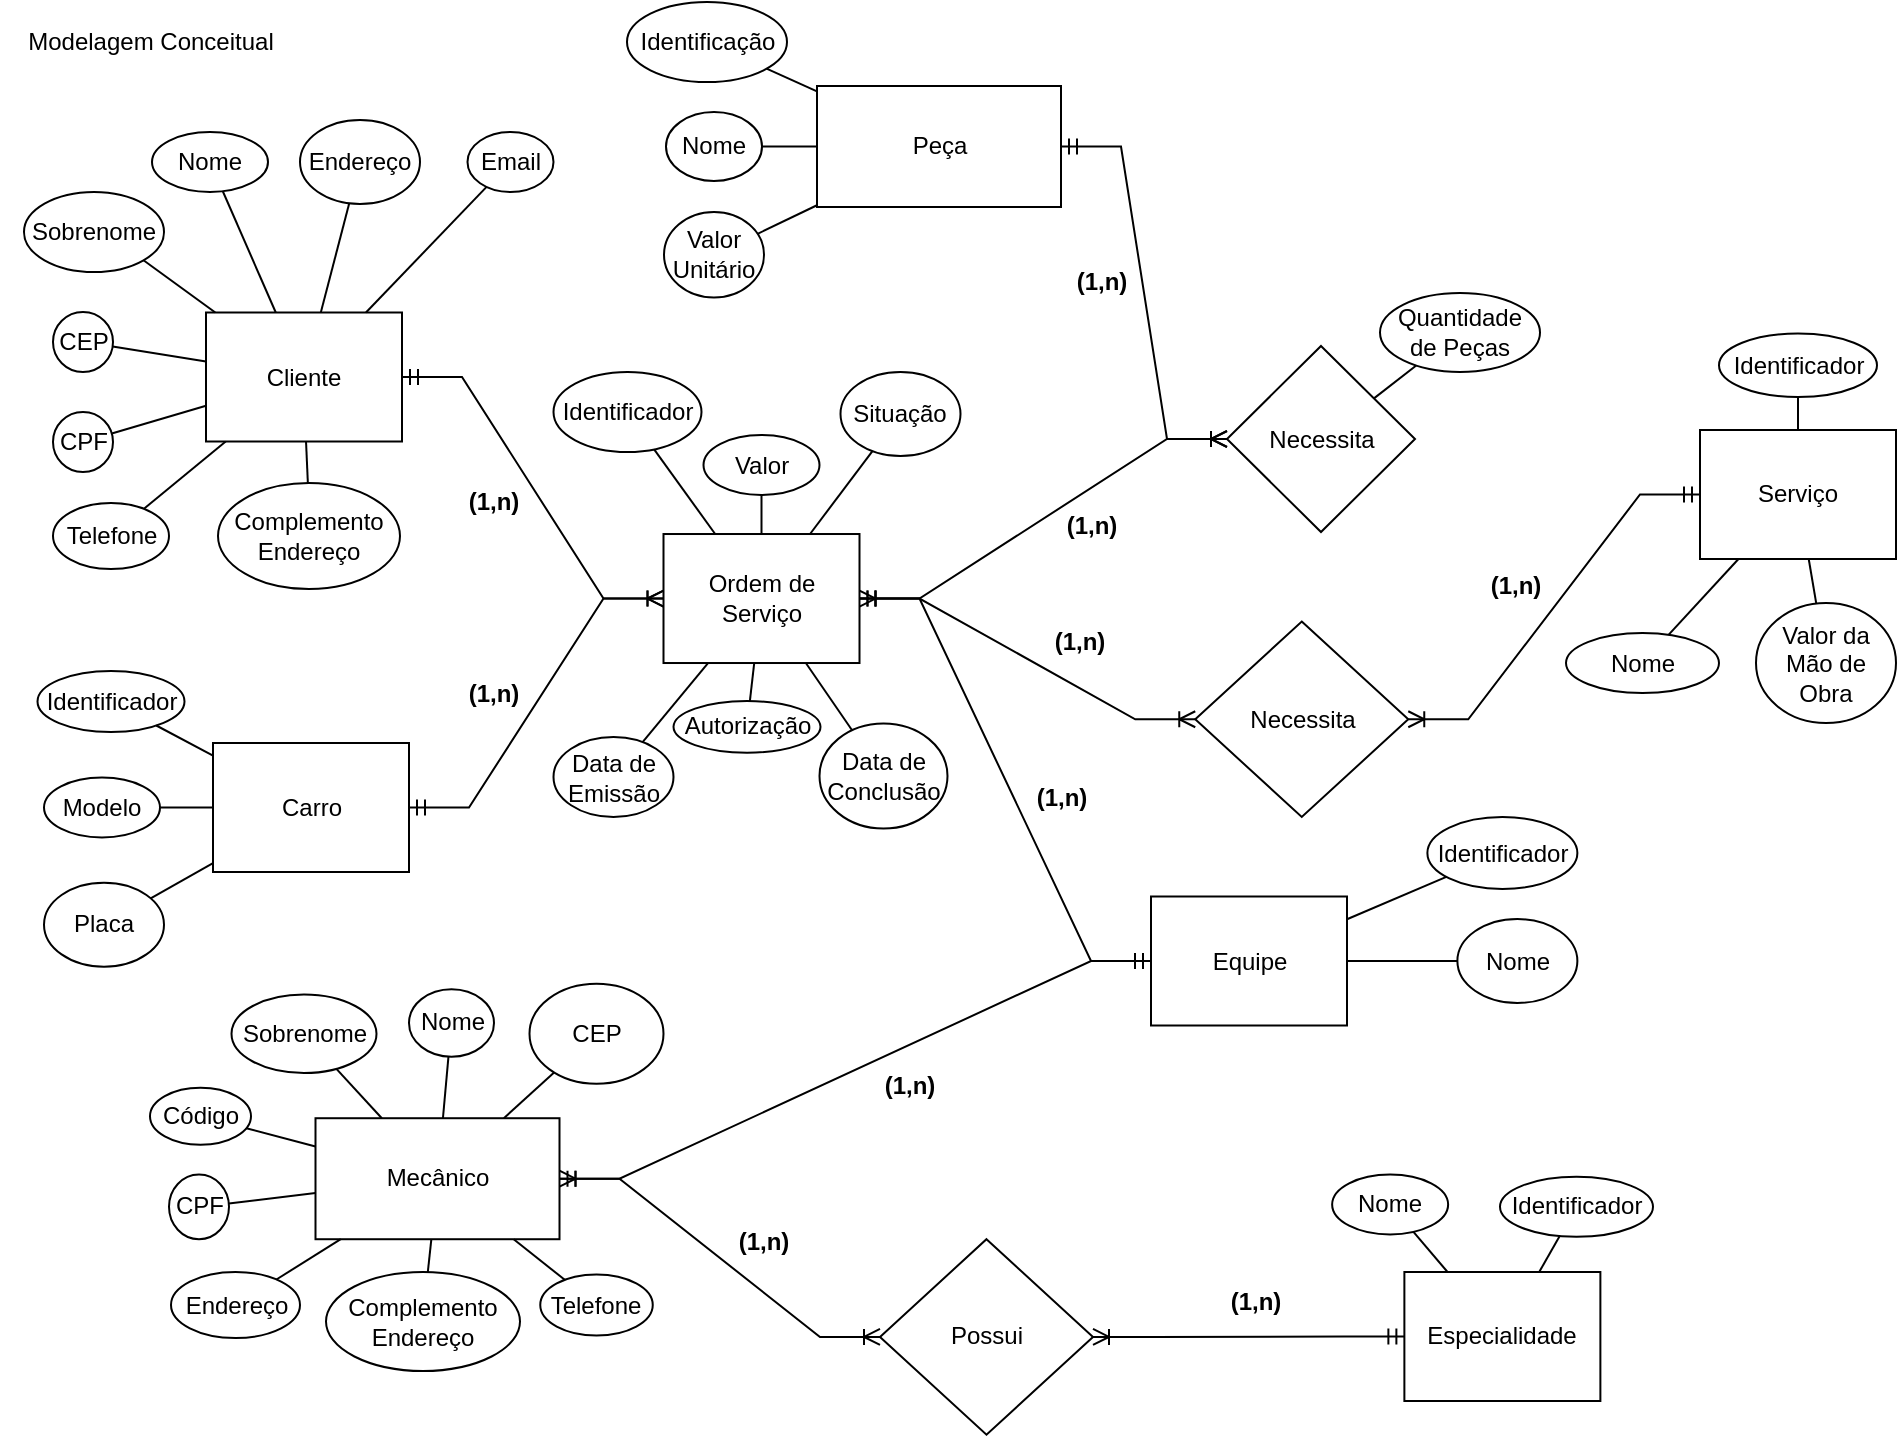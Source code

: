<mxfile version="20.8.21" type="device"><diagram id="R2lEEEUBdFMjLlhIrx00" name="Page-1"><mxGraphModel dx="1120" dy="484" grid="1" gridSize="10" guides="1" tooltips="1" connect="1" arrows="1" fold="1" page="1" pageScale="1" pageWidth="850" pageHeight="1100" math="0" shadow="0" extFonts="Permanent Marker^https://fonts.googleapis.com/css?family=Permanent+Marker"><root><mxCell id="0"/><mxCell id="1" parent="0"/><mxCell id="kR7XuDyARgtKQcnC4l5c-47" value="Modelagem Conceitual" style="text;html=1;align=center;verticalAlign=middle;resizable=0;points=[];autosize=1;strokeColor=none;fillColor=none;" parent="1" vertex="1"><mxGeometry y="20" width="150" height="30" as="geometry"/></mxCell><mxCell id="8lU5Gevcw-4BUhV6_usn-1" value="Cliente" style="rounded=0;whiteSpace=wrap;html=1;" parent="1" vertex="1"><mxGeometry x="103" y="170.25" width="98" height="64.5" as="geometry"/></mxCell><mxCell id="8lU5Gevcw-4BUhV6_usn-2" value="Necessita" style="rhombus;whiteSpace=wrap;html=1;" parent="1" vertex="1"><mxGeometry x="613.5" y="187" width="94" height="93" as="geometry"/></mxCell><mxCell id="8lU5Gevcw-4BUhV6_usn-3" value="Peça" style="rounded=0;whiteSpace=wrap;html=1;" parent="1" vertex="1"><mxGeometry x="408.5" y="57" width="122" height="60.5" as="geometry"/></mxCell><mxCell id="8lU5Gevcw-4BUhV6_usn-4" value="Nome" style="ellipse;whiteSpace=wrap;html=1;" parent="1" vertex="1"><mxGeometry x="76" y="80" width="58" height="30" as="geometry"/></mxCell><mxCell id="8lU5Gevcw-4BUhV6_usn-5" value="Sobrenome" style="ellipse;whiteSpace=wrap;html=1;" parent="1" vertex="1"><mxGeometry x="12" y="110" width="70" height="40" as="geometry"/></mxCell><mxCell id="8lU5Gevcw-4BUhV6_usn-7" value="Endereço" style="ellipse;whiteSpace=wrap;html=1;" parent="1" vertex="1"><mxGeometry x="150" y="74" width="60" height="42" as="geometry"/></mxCell><mxCell id="8lU5Gevcw-4BUhV6_usn-8" value="Complemento Endereço" style="ellipse;whiteSpace=wrap;html=1;" parent="1" vertex="1"><mxGeometry x="109" y="255.5" width="91" height="53" as="geometry"/></mxCell><mxCell id="8lU5Gevcw-4BUhV6_usn-9" value="Telefone" style="ellipse;whiteSpace=wrap;html=1;" parent="1" vertex="1"><mxGeometry x="26.5" y="265.5" width="58" height="33" as="geometry"/></mxCell><mxCell id="8lU5Gevcw-4BUhV6_usn-10" value="Email" style="ellipse;whiteSpace=wrap;html=1;" parent="1" vertex="1"><mxGeometry x="233.75" y="80" width="43" height="30" as="geometry"/></mxCell><mxCell id="8lU5Gevcw-4BUhV6_usn-17" value="Quantidade de Peças" style="ellipse;whiteSpace=wrap;html=1;" parent="1" vertex="1"><mxGeometry x="690" y="160.5" width="80" height="39.5" as="geometry"/></mxCell><mxCell id="8lU5Gevcw-4BUhV6_usn-18" value="Identificação" style="ellipse;whiteSpace=wrap;html=1;" parent="1" vertex="1"><mxGeometry x="313.5" y="15" width="80" height="40" as="geometry"/></mxCell><mxCell id="8lU5Gevcw-4BUhV6_usn-19" value="Nome" style="ellipse;whiteSpace=wrap;html=1;" parent="1" vertex="1"><mxGeometry x="333" y="70" width="48" height="34.5" as="geometry"/></mxCell><mxCell id="8lU5Gevcw-4BUhV6_usn-20" value="Valor Unitário" style="ellipse;whiteSpace=wrap;html=1;" parent="1" vertex="1"><mxGeometry x="332" y="120" width="50" height="42.75" as="geometry"/></mxCell><mxCell id="8lU5Gevcw-4BUhV6_usn-25" value="" style="endArrow=none;html=1;rounded=0;entryX=1;entryY=1;entryDx=0;entryDy=0;" parent="1" source="8lU5Gevcw-4BUhV6_usn-1" target="8lU5Gevcw-4BUhV6_usn-5" edge="1"><mxGeometry width="50" height="50" relative="1" as="geometry"><mxPoint x="260" y="250" as="sourcePoint"/><mxPoint x="310" y="200" as="targetPoint"/></mxGeometry></mxCell><mxCell id="8lU5Gevcw-4BUhV6_usn-26" value="" style="endArrow=none;html=1;rounded=0;" parent="1" source="8lU5Gevcw-4BUhV6_usn-1" target="8lU5Gevcw-4BUhV6_usn-4" edge="1"><mxGeometry width="50" height="50" relative="1" as="geometry"><mxPoint x="260" y="250" as="sourcePoint"/><mxPoint x="310" y="200" as="targetPoint"/></mxGeometry></mxCell><mxCell id="8lU5Gevcw-4BUhV6_usn-27" value="" style="endArrow=none;html=1;rounded=0;" parent="1" source="8lU5Gevcw-4BUhV6_usn-1" target="8lU5Gevcw-4BUhV6_usn-7" edge="1"><mxGeometry width="50" height="50" relative="1" as="geometry"><mxPoint x="260" y="250" as="sourcePoint"/><mxPoint x="310" y="200" as="targetPoint"/></mxGeometry></mxCell><mxCell id="8lU5Gevcw-4BUhV6_usn-28" value="" style="endArrow=none;html=1;rounded=0;" parent="1" source="8lU5Gevcw-4BUhV6_usn-8" target="8lU5Gevcw-4BUhV6_usn-1" edge="1"><mxGeometry width="50" height="50" relative="1" as="geometry"><mxPoint x="260" y="250" as="sourcePoint"/><mxPoint x="310" y="200" as="targetPoint"/></mxGeometry></mxCell><mxCell id="8lU5Gevcw-4BUhV6_usn-29" value="" style="endArrow=none;html=1;rounded=0;" parent="1" source="8lU5Gevcw-4BUhV6_usn-10" target="8lU5Gevcw-4BUhV6_usn-1" edge="1"><mxGeometry width="50" height="50" relative="1" as="geometry"><mxPoint x="260" y="250" as="sourcePoint"/><mxPoint x="310" y="200" as="targetPoint"/></mxGeometry></mxCell><mxCell id="8lU5Gevcw-4BUhV6_usn-30" value="" style="endArrow=none;html=1;rounded=0;" parent="1" source="8lU5Gevcw-4BUhV6_usn-1" target="8lU5Gevcw-4BUhV6_usn-9" edge="1"><mxGeometry width="50" height="50" relative="1" as="geometry"><mxPoint x="260" y="250" as="sourcePoint"/><mxPoint x="310" y="200" as="targetPoint"/></mxGeometry></mxCell><mxCell id="8lU5Gevcw-4BUhV6_usn-31" value="" style="endArrow=none;html=1;rounded=0;" parent="1" source="8lU5Gevcw-4BUhV6_usn-17" target="8lU5Gevcw-4BUhV6_usn-2" edge="1"><mxGeometry width="50" height="50" relative="1" as="geometry"><mxPoint x="570" y="159.25" as="sourcePoint"/><mxPoint x="620" y="109.25" as="targetPoint"/></mxGeometry></mxCell><mxCell id="8lU5Gevcw-4BUhV6_usn-39" value="" style="endArrow=none;html=1;rounded=0;" parent="1" source="8lU5Gevcw-4BUhV6_usn-3" target="8lU5Gevcw-4BUhV6_usn-18" edge="1"><mxGeometry width="50" height="50" relative="1" as="geometry"><mxPoint x="243.5" y="250" as="sourcePoint"/><mxPoint x="293.5" y="200" as="targetPoint"/></mxGeometry></mxCell><mxCell id="8lU5Gevcw-4BUhV6_usn-40" value="" style="endArrow=none;html=1;rounded=0;" parent="1" source="8lU5Gevcw-4BUhV6_usn-3" target="8lU5Gevcw-4BUhV6_usn-19" edge="1"><mxGeometry width="50" height="50" relative="1" as="geometry"><mxPoint x="243.5" y="250" as="sourcePoint"/><mxPoint x="293.5" y="200" as="targetPoint"/></mxGeometry></mxCell><mxCell id="8lU5Gevcw-4BUhV6_usn-41" value="" style="endArrow=none;html=1;rounded=0;" parent="1" source="8lU5Gevcw-4BUhV6_usn-3" target="8lU5Gevcw-4BUhV6_usn-20" edge="1"><mxGeometry width="50" height="50" relative="1" as="geometry"><mxPoint x="243.5" y="250" as="sourcePoint"/><mxPoint x="293.5" y="200" as="targetPoint"/></mxGeometry></mxCell><mxCell id="8lU5Gevcw-4BUhV6_usn-48" value="&lt;b&gt;(1,n)&lt;/b&gt;" style="text;strokeColor=none;align=center;fillColor=none;html=1;verticalAlign=middle;whiteSpace=wrap;rounded=0;" parent="1" vertex="1"><mxGeometry x="597.63" y="650" width="60" height="30" as="geometry"/></mxCell><mxCell id="8lU5Gevcw-4BUhV6_usn-49" value="&lt;b&gt;(1,n)&lt;/b&gt;" style="text;strokeColor=none;align=center;fillColor=none;html=1;verticalAlign=middle;whiteSpace=wrap;rounded=0;" parent="1" vertex="1"><mxGeometry x="216.75" y="250" width="60" height="30" as="geometry"/></mxCell><mxCell id="SJgga751yRJd7VcQISS5-1" value="CEP" style="ellipse;whiteSpace=wrap;html=1;" parent="1" vertex="1"><mxGeometry x="26.5" y="170" width="30" height="30" as="geometry"/></mxCell><mxCell id="SJgga751yRJd7VcQISS5-2" value="" style="endArrow=none;html=1;rounded=0;" parent="1" source="SJgga751yRJd7VcQISS5-1" target="8lU5Gevcw-4BUhV6_usn-1" edge="1"><mxGeometry width="50" height="50" relative="1" as="geometry"><mxPoint x="400" y="280" as="sourcePoint"/><mxPoint x="450" y="230" as="targetPoint"/></mxGeometry></mxCell><mxCell id="SJgga751yRJd7VcQISS5-3" value="CPF" style="ellipse;whiteSpace=wrap;html=1;" parent="1" vertex="1"><mxGeometry x="26.5" y="220" width="30" height="30" as="geometry"/></mxCell><mxCell id="SJgga751yRJd7VcQISS5-4" value="" style="endArrow=none;html=1;rounded=0;" parent="1" source="SJgga751yRJd7VcQISS5-3" target="8lU5Gevcw-4BUhV6_usn-1" edge="1"><mxGeometry width="50" height="50" relative="1" as="geometry"><mxPoint x="400" y="280" as="sourcePoint"/><mxPoint x="450" y="230" as="targetPoint"/></mxGeometry></mxCell><mxCell id="SJgga751yRJd7VcQISS5-5" value="Carro" style="rounded=0;whiteSpace=wrap;html=1;" parent="1" vertex="1"><mxGeometry x="106.5" y="385.5" width="98" height="64.5" as="geometry"/></mxCell><mxCell id="SJgga751yRJd7VcQISS5-6" value="Modelo" style="ellipse;whiteSpace=wrap;html=1;" parent="1" vertex="1"><mxGeometry x="22" y="402.75" width="58" height="30" as="geometry"/></mxCell><mxCell id="SJgga751yRJd7VcQISS5-8" value="Placa" style="ellipse;whiteSpace=wrap;html=1;" parent="1" vertex="1"><mxGeometry x="22" y="455.37" width="60" height="42" as="geometry"/></mxCell><mxCell id="SJgga751yRJd7VcQISS5-13" value="" style="endArrow=none;html=1;rounded=0;" parent="1" source="SJgga751yRJd7VcQISS5-5" target="SJgga751yRJd7VcQISS5-6" edge="1"><mxGeometry width="50" height="50" relative="1" as="geometry"><mxPoint x="280" y="480" as="sourcePoint"/><mxPoint x="330" y="430" as="targetPoint"/></mxGeometry></mxCell><mxCell id="SJgga751yRJd7VcQISS5-14" value="" style="endArrow=none;html=1;rounded=0;" parent="1" source="SJgga751yRJd7VcQISS5-5" target="SJgga751yRJd7VcQISS5-8" edge="1"><mxGeometry width="50" height="50" relative="1" as="geometry"><mxPoint x="280" y="480" as="sourcePoint"/><mxPoint x="330" y="430" as="targetPoint"/></mxGeometry></mxCell><mxCell id="SJgga751yRJd7VcQISS5-22" value="Mecânico" style="rounded=0;whiteSpace=wrap;html=1;" parent="1" vertex="1"><mxGeometry x="157.75" y="573.11" width="122" height="60.5" as="geometry"/></mxCell><mxCell id="SJgga751yRJd7VcQISS5-23" value="Código" style="ellipse;whiteSpace=wrap;html=1;" parent="1" vertex="1"><mxGeometry x="75" y="557.87" width="50.5" height="28.5" as="geometry"/></mxCell><mxCell id="SJgga751yRJd7VcQISS5-24" value="Nome" style="ellipse;whiteSpace=wrap;html=1;" parent="1" vertex="1"><mxGeometry x="204.5" y="508.62" width="42.5" height="33.75" as="geometry"/></mxCell><mxCell id="SJgga751yRJd7VcQISS5-25" value="Sobrenome" style="ellipse;whiteSpace=wrap;html=1;" parent="1" vertex="1"><mxGeometry x="115.75" y="511.25" width="72.5" height="39.25" as="geometry"/></mxCell><mxCell id="SJgga751yRJd7VcQISS5-26" value="CEP" style="ellipse;whiteSpace=wrap;html=1;" parent="1" vertex="1"><mxGeometry x="264.75" y="505.88" width="67" height="50" as="geometry"/></mxCell><mxCell id="SJgga751yRJd7VcQISS5-27" value="Complemento Endereço" style="ellipse;whiteSpace=wrap;html=1;" parent="1" vertex="1"><mxGeometry x="163" y="650" width="97" height="49.5" as="geometry"/></mxCell><mxCell id="SJgga751yRJd7VcQISS5-28" value="" style="endArrow=none;html=1;rounded=0;" parent="1" source="SJgga751yRJd7VcQISS5-22" target="SJgga751yRJd7VcQISS5-23" edge="1"><mxGeometry width="50" height="50" relative="1" as="geometry"><mxPoint x="-422.75" y="656.61" as="sourcePoint"/><mxPoint x="91.723" y="599.404" as="targetPoint"/></mxGeometry></mxCell><mxCell id="SJgga751yRJd7VcQISS5-29" value="" style="endArrow=none;html=1;rounded=0;" parent="1" source="SJgga751yRJd7VcQISS5-22" target="SJgga751yRJd7VcQISS5-24" edge="1"><mxGeometry width="50" height="50" relative="1" as="geometry"><mxPoint x="-422.75" y="656.61" as="sourcePoint"/><mxPoint x="-372.75" y="606.61" as="targetPoint"/></mxGeometry></mxCell><mxCell id="SJgga751yRJd7VcQISS5-30" value="" style="endArrow=none;html=1;rounded=0;" parent="1" source="SJgga751yRJd7VcQISS5-22" target="SJgga751yRJd7VcQISS5-25" edge="1"><mxGeometry width="50" height="50" relative="1" as="geometry"><mxPoint x="-422.75" y="656.61" as="sourcePoint"/><mxPoint x="-372.75" y="606.61" as="targetPoint"/></mxGeometry></mxCell><mxCell id="SJgga751yRJd7VcQISS5-31" value="" style="endArrow=none;html=1;rounded=0;" parent="1" source="SJgga751yRJd7VcQISS5-27" target="SJgga751yRJd7VcQISS5-22" edge="1"><mxGeometry width="50" height="50" relative="1" as="geometry"><mxPoint x="-422.75" y="656.61" as="sourcePoint"/><mxPoint x="-372.75" y="606.61" as="targetPoint"/></mxGeometry></mxCell><mxCell id="SJgga751yRJd7VcQISS5-32" value="" style="endArrow=none;html=1;rounded=0;" parent="1" source="SJgga751yRJd7VcQISS5-26" target="SJgga751yRJd7VcQISS5-22" edge="1"><mxGeometry width="50" height="50" relative="1" as="geometry"><mxPoint x="-422.75" y="656.61" as="sourcePoint"/><mxPoint x="-372.75" y="606.61" as="targetPoint"/></mxGeometry></mxCell><mxCell id="SJgga751yRJd7VcQISS5-33" value="Endereço" style="ellipse;whiteSpace=wrap;html=1;" parent="1" vertex="1"><mxGeometry x="85.5" y="650" width="64.5" height="33" as="geometry"/></mxCell><mxCell id="SJgga751yRJd7VcQISS5-34" value="" style="endArrow=none;html=1;rounded=0;" parent="1" source="SJgga751yRJd7VcQISS5-22" target="SJgga751yRJd7VcQISS5-33" edge="1"><mxGeometry width="50" height="50" relative="1" as="geometry"><mxPoint x="-322.75" y="706.61" as="sourcePoint"/><mxPoint x="-272.75" y="656.61" as="targetPoint"/></mxGeometry></mxCell><mxCell id="SJgga751yRJd7VcQISS5-35" value="CPF" style="ellipse;whiteSpace=wrap;html=1;" parent="1" vertex="1"><mxGeometry x="84.5" y="601.24" width="30" height="32.37" as="geometry"/></mxCell><mxCell id="SJgga751yRJd7VcQISS5-36" value="" style="endArrow=none;html=1;rounded=0;" parent="1" source="SJgga751yRJd7VcQISS5-35" target="SJgga751yRJd7VcQISS5-22" edge="1"><mxGeometry width="50" height="50" relative="1" as="geometry"><mxPoint x="-110.25" y="553.11" as="sourcePoint"/><mxPoint x="-60.25" y="503.11" as="targetPoint"/></mxGeometry></mxCell><mxCell id="SJgga751yRJd7VcQISS5-38" value="Especialidade" style="rounded=0;whiteSpace=wrap;html=1;" parent="1" vertex="1"><mxGeometry x="702.19" y="650" width="98" height="64.5" as="geometry"/></mxCell><mxCell id="SJgga751yRJd7VcQISS5-39" value="Nome" style="ellipse;whiteSpace=wrap;html=1;" parent="1" vertex="1"><mxGeometry x="666.07" y="601.24" width="58" height="30" as="geometry"/></mxCell><mxCell id="SJgga751yRJd7VcQISS5-40" value="Identificador" style="ellipse;whiteSpace=wrap;html=1;" parent="1" vertex="1"><mxGeometry x="750" y="602.42" width="76.5" height="30" as="geometry"/></mxCell><mxCell id="SJgga751yRJd7VcQISS5-41" value="" style="endArrow=none;html=1;rounded=0;" parent="1" source="SJgga751yRJd7VcQISS5-38" target="SJgga751yRJd7VcQISS5-39" edge="1"><mxGeometry width="50" height="50" relative="1" as="geometry"><mxPoint x="605.44" y="340" as="sourcePoint"/><mxPoint x="655.44" y="290" as="targetPoint"/></mxGeometry></mxCell><mxCell id="SJgga751yRJd7VcQISS5-42" value="" style="endArrow=none;html=1;rounded=0;" parent="1" source="SJgga751yRJd7VcQISS5-38" target="SJgga751yRJd7VcQISS5-40" edge="1"><mxGeometry width="50" height="50" relative="1" as="geometry"><mxPoint x="605.44" y="340" as="sourcePoint"/><mxPoint x="655.44" y="290" as="targetPoint"/></mxGeometry></mxCell><mxCell id="SJgga751yRJd7VcQISS5-43" value="Ordem de Serviço" style="rounded=0;whiteSpace=wrap;html=1;" parent="1" vertex="1"><mxGeometry x="331.75" y="281.01" width="98" height="64.5" as="geometry"/></mxCell><mxCell id="SJgga751yRJd7VcQISS5-44" value="Valor" style="ellipse;whiteSpace=wrap;html=1;" parent="1" vertex="1"><mxGeometry x="351.75" y="231.5" width="58" height="30" as="geometry"/></mxCell><mxCell id="SJgga751yRJd7VcQISS5-45" value="Situação" style="ellipse;whiteSpace=wrap;html=1;" parent="1" vertex="1"><mxGeometry x="420.25" y="200" width="60" height="42" as="geometry"/></mxCell><mxCell id="SJgga751yRJd7VcQISS5-46" value="Autorização" style="ellipse;whiteSpace=wrap;html=1;" parent="1" vertex="1"><mxGeometry x="336.75" y="364.5" width="73.5" height="25.87" as="geometry"/></mxCell><mxCell id="SJgga751yRJd7VcQISS5-47" value="Data de Conclusão" style="ellipse;whiteSpace=wrap;html=1;" parent="1" vertex="1"><mxGeometry x="409.75" y="375.75" width="64" height="52.5" as="geometry"/></mxCell><mxCell id="SJgga751yRJd7VcQISS5-49" value="" style="endArrow=none;html=1;rounded=0;" parent="1" source="SJgga751yRJd7VcQISS5-43" target="SJgga751yRJd7VcQISS5-44" edge="1"><mxGeometry width="50" height="50" relative="1" as="geometry"><mxPoint x="488.75" y="353.13" as="sourcePoint"/><mxPoint x="538.75" y="303.13" as="targetPoint"/></mxGeometry></mxCell><mxCell id="SJgga751yRJd7VcQISS5-50" value="" style="endArrow=none;html=1;rounded=0;" parent="1" source="SJgga751yRJd7VcQISS5-43" target="SJgga751yRJd7VcQISS5-45" edge="1"><mxGeometry width="50" height="50" relative="1" as="geometry"><mxPoint x="488.75" y="353.13" as="sourcePoint"/><mxPoint x="538.75" y="303.13" as="targetPoint"/></mxGeometry></mxCell><mxCell id="SJgga751yRJd7VcQISS5-51" value="" style="endArrow=none;html=1;rounded=0;" parent="1" source="SJgga751yRJd7VcQISS5-46" target="SJgga751yRJd7VcQISS5-43" edge="1"><mxGeometry width="50" height="50" relative="1" as="geometry"><mxPoint x="488.75" y="353.13" as="sourcePoint"/><mxPoint x="538.75" y="303.13" as="targetPoint"/></mxGeometry></mxCell><mxCell id="SJgga751yRJd7VcQISS5-52" value="" style="endArrow=none;html=1;rounded=0;" parent="1" source="SJgga751yRJd7VcQISS5-47" target="SJgga751yRJd7VcQISS5-43" edge="1"><mxGeometry width="50" height="50" relative="1" as="geometry"><mxPoint x="488.75" y="353.13" as="sourcePoint"/><mxPoint x="538.75" y="303.13" as="targetPoint"/></mxGeometry></mxCell><mxCell id="SJgga751yRJd7VcQISS5-54" value="Identificador" style="ellipse;whiteSpace=wrap;html=1;" parent="1" vertex="1"><mxGeometry x="276.75" y="200" width="74" height="40" as="geometry"/></mxCell><mxCell id="SJgga751yRJd7VcQISS5-55" value="" style="endArrow=none;html=1;rounded=0;" parent="1" source="SJgga751yRJd7VcQISS5-54" target="SJgga751yRJd7VcQISS5-43" edge="1"><mxGeometry width="50" height="50" relative="1" as="geometry"><mxPoint x="628.75" y="383.13" as="sourcePoint"/><mxPoint x="678.75" y="333.13" as="targetPoint"/></mxGeometry></mxCell><mxCell id="SJgga751yRJd7VcQISS5-56" value="Data de Emissão" style="ellipse;whiteSpace=wrap;html=1;" parent="1" vertex="1"><mxGeometry x="276.75" y="382.5" width="60" height="40" as="geometry"/></mxCell><mxCell id="SJgga751yRJd7VcQISS5-57" value="" style="endArrow=none;html=1;rounded=0;" parent="1" source="SJgga751yRJd7VcQISS5-56" target="SJgga751yRJd7VcQISS5-43" edge="1"><mxGeometry width="50" height="50" relative="1" as="geometry"><mxPoint x="628.75" y="383.13" as="sourcePoint"/><mxPoint x="678.75" y="333.13" as="targetPoint"/></mxGeometry></mxCell><mxCell id="SJgga751yRJd7VcQISS5-59" value="Equipe" style="rounded=0;whiteSpace=wrap;html=1;" parent="1" vertex="1"><mxGeometry x="575.5" y="462.25" width="98" height="64.5" as="geometry"/></mxCell><mxCell id="SJgga751yRJd7VcQISS5-60" value="Identificador" style="ellipse;whiteSpace=wrap;html=1;" parent="1" vertex="1"><mxGeometry x="713.69" y="422.5" width="75" height="36" as="geometry"/></mxCell><mxCell id="SJgga751yRJd7VcQISS5-61" value="Nome" style="ellipse;whiteSpace=wrap;html=1;" parent="1" vertex="1"><mxGeometry x="728.69" y="473.5" width="60" height="42" as="geometry"/></mxCell><mxCell id="SJgga751yRJd7VcQISS5-62" value="" style="endArrow=none;html=1;rounded=0;" parent="1" source="SJgga751yRJd7VcQISS5-59" target="SJgga751yRJd7VcQISS5-60" edge="1"><mxGeometry width="50" height="50" relative="1" as="geometry"><mxPoint x="1184.5" y="614.37" as="sourcePoint"/><mxPoint x="974.774" y="491.93" as="targetPoint"/></mxGeometry></mxCell><mxCell id="SJgga751yRJd7VcQISS5-63" value="" style="endArrow=none;html=1;rounded=0;" parent="1" source="SJgga751yRJd7VcQISS5-59" target="SJgga751yRJd7VcQISS5-61" edge="1"><mxGeometry width="50" height="50" relative="1" as="geometry"><mxPoint x="1184.5" y="614.37" as="sourcePoint"/><mxPoint x="1234.5" y="564.37" as="targetPoint"/></mxGeometry></mxCell><mxCell id="SJgga751yRJd7VcQISS5-66" value="Serviço" style="rounded=0;whiteSpace=wrap;html=1;" parent="1" vertex="1"><mxGeometry x="850" y="229" width="98" height="64.5" as="geometry"/></mxCell><mxCell id="SJgga751yRJd7VcQISS5-67" value="Identificador" style="ellipse;whiteSpace=wrap;html=1;" parent="1" vertex="1"><mxGeometry x="859.5" y="180.75" width="79" height="31.75" as="geometry"/></mxCell><mxCell id="SJgga751yRJd7VcQISS5-68" value="Nome" style="ellipse;whiteSpace=wrap;html=1;" parent="1" vertex="1"><mxGeometry x="783" y="330.51" width="76.5" height="30" as="geometry"/></mxCell><mxCell id="SJgga751yRJd7VcQISS5-69" value="" style="endArrow=none;html=1;rounded=0;" parent="1" source="SJgga751yRJd7VcQISS5-66" target="SJgga751yRJd7VcQISS5-67" edge="1"><mxGeometry width="50" height="50" relative="1" as="geometry"><mxPoint x="791" y="-21" as="sourcePoint"/><mxPoint x="841" y="-71" as="targetPoint"/></mxGeometry></mxCell><mxCell id="SJgga751yRJd7VcQISS5-70" value="" style="endArrow=none;html=1;rounded=0;" parent="1" source="SJgga751yRJd7VcQISS5-66" target="SJgga751yRJd7VcQISS5-68" edge="1"><mxGeometry width="50" height="50" relative="1" as="geometry"><mxPoint x="791" y="-21" as="sourcePoint"/><mxPoint x="841" y="-71" as="targetPoint"/></mxGeometry></mxCell><mxCell id="SJgga751yRJd7VcQISS5-71" value="Valor da Mão de Obra" style="ellipse;whiteSpace=wrap;html=1;" parent="1" vertex="1"><mxGeometry x="878" y="315.51" width="70" height="60" as="geometry"/></mxCell><mxCell id="SJgga751yRJd7VcQISS5-72" value="" style="endArrow=none;html=1;rounded=0;" parent="1" source="SJgga751yRJd7VcQISS5-71" target="SJgga751yRJd7VcQISS5-66" edge="1"><mxGeometry width="50" height="50" relative="1" as="geometry"><mxPoint x="774.5" y="309" as="sourcePoint"/><mxPoint x="824.5" y="259" as="targetPoint"/></mxGeometry></mxCell><mxCell id="SJgga751yRJd7VcQISS5-73" value="" style="edgeStyle=entityRelationEdgeStyle;fontSize=12;html=1;endArrow=ERoneToMany;startArrow=ERmandOne;rounded=0;" parent="1" source="8lU5Gevcw-4BUhV6_usn-1" target="SJgga751yRJd7VcQISS5-43" edge="1"><mxGeometry width="100" height="100" relative="1" as="geometry"><mxPoint x="370" y="470" as="sourcePoint"/><mxPoint x="330" y="390" as="targetPoint"/></mxGeometry></mxCell><mxCell id="SJgga751yRJd7VcQISS5-75" value="&lt;b&gt;(1,n)&lt;/b&gt;" style="text;strokeColor=none;align=center;fillColor=none;html=1;verticalAlign=middle;whiteSpace=wrap;rounded=0;" parent="1" vertex="1"><mxGeometry x="216.75" y="345.51" width="60" height="30" as="geometry"/></mxCell><mxCell id="SJgga751yRJd7VcQISS5-78" value="Necessita" style="rhombus;whiteSpace=wrap;html=1;" parent="1" vertex="1"><mxGeometry x="597.63" y="324.75" width="106.5" height="97.75" as="geometry"/></mxCell><mxCell id="SJgga751yRJd7VcQISS5-85" value="&lt;b&gt;(1,n)&lt;/b&gt;" style="text;strokeColor=none;align=center;fillColor=none;html=1;verticalAlign=middle;whiteSpace=wrap;rounded=0;" parent="1" vertex="1"><mxGeometry x="510" y="319.5" width="60" height="30" as="geometry"/></mxCell><mxCell id="SJgga751yRJd7VcQISS5-86" value="&lt;b&gt;(1,n)&lt;/b&gt;" style="text;strokeColor=none;align=center;fillColor=none;html=1;verticalAlign=middle;whiteSpace=wrap;rounded=0;" parent="1" vertex="1"><mxGeometry x="515.5" y="261.5" width="60" height="30" as="geometry"/></mxCell><mxCell id="SJgga751yRJd7VcQISS5-87" value="&lt;b&gt;(1,n)&lt;/b&gt;" style="text;strokeColor=none;align=center;fillColor=none;html=1;verticalAlign=middle;whiteSpace=wrap;rounded=0;" parent="1" vertex="1"><mxGeometry x="521" y="140.25" width="60" height="30" as="geometry"/></mxCell><mxCell id="SJgga751yRJd7VcQISS5-89" value="&lt;b&gt;(1,n)&lt;/b&gt;" style="text;strokeColor=none;align=center;fillColor=none;html=1;verticalAlign=middle;whiteSpace=wrap;rounded=0;" parent="1" vertex="1"><mxGeometry x="727.5" y="291.5" width="60" height="30" as="geometry"/></mxCell><mxCell id="SJgga751yRJd7VcQISS5-90" value="Possui" style="rhombus;whiteSpace=wrap;html=1;" parent="1" vertex="1"><mxGeometry x="440" y="633.61" width="106.5" height="97.75" as="geometry"/></mxCell><mxCell id="SJgga751yRJd7VcQISS5-93" value="" style="edgeStyle=entityRelationEdgeStyle;fontSize=12;html=1;endArrow=ERoneToMany;startArrow=ERmandOne;rounded=0;" parent="1" source="SJgga751yRJd7VcQISS5-59" target="SJgga751yRJd7VcQISS5-43" edge="1"><mxGeometry width="100" height="100" relative="1" as="geometry"><mxPoint x="550" y="540" as="sourcePoint"/><mxPoint x="650" y="440" as="targetPoint"/></mxGeometry></mxCell><mxCell id="SJgga751yRJd7VcQISS5-94" value="&lt;b&gt;(1,n)&lt;/b&gt;" style="text;strokeColor=none;align=center;fillColor=none;html=1;verticalAlign=middle;whiteSpace=wrap;rounded=0;" parent="1" vertex="1"><mxGeometry x="500.5" y="398.25" width="60" height="30" as="geometry"/></mxCell><mxCell id="SJgga751yRJd7VcQISS5-96" value="&lt;b&gt;(1,n)&lt;/b&gt;" style="text;strokeColor=none;align=center;fillColor=none;html=1;verticalAlign=middle;whiteSpace=wrap;rounded=0;" parent="1" vertex="1"><mxGeometry x="351.75" y="620" width="60" height="30" as="geometry"/></mxCell><mxCell id="SJgga751yRJd7VcQISS5-98" value="&lt;b&gt;(1,n)&lt;/b&gt;" style="text;strokeColor=none;align=center;fillColor=none;html=1;verticalAlign=middle;whiteSpace=wrap;rounded=0;" parent="1" vertex="1"><mxGeometry x="425.0" y="542.37" width="60" height="30" as="geometry"/></mxCell><mxCell id="SJgga751yRJd7VcQISS5-101" value="" style="edgeStyle=entityRelationEdgeStyle;fontSize=12;html=1;endArrow=ERoneToMany;startArrow=ERmandOne;rounded=0;" parent="1" source="SJgga751yRJd7VcQISS5-5" target="SJgga751yRJd7VcQISS5-43" edge="1"><mxGeometry width="100" height="100" relative="1" as="geometry"><mxPoint x="211" y="212.5" as="sourcePoint"/><mxPoint x="341.75" y="323.26" as="targetPoint"/></mxGeometry></mxCell><mxCell id="SJgga751yRJd7VcQISS5-102" value="Identificador" style="ellipse;whiteSpace=wrap;html=1;" parent="1" vertex="1"><mxGeometry x="18.75" y="349.5" width="73.5" height="30.49" as="geometry"/></mxCell><mxCell id="SJgga751yRJd7VcQISS5-103" value="" style="endArrow=none;html=1;rounded=0;" parent="1" source="SJgga751yRJd7VcQISS5-5" target="SJgga751yRJd7VcQISS5-102" edge="1"><mxGeometry width="50" height="50" relative="1" as="geometry"><mxPoint x="116.5" y="455.549" as="sourcePoint"/><mxPoint x="85.375" y="473.207" as="targetPoint"/></mxGeometry></mxCell><mxCell id="oao6qzyEQc0Cov8VAJdy-1" value="Telefone" style="ellipse;whiteSpace=wrap;html=1;" parent="1" vertex="1"><mxGeometry x="270.13" y="651.25" width="56.25" height="30.5" as="geometry"/></mxCell><mxCell id="oao6qzyEQc0Cov8VAJdy-2" value="" style="endArrow=none;html=1;rounded=0;" parent="1" source="oao6qzyEQc0Cov8VAJdy-1" target="SJgga751yRJd7VcQISS5-22" edge="1"><mxGeometry width="50" height="50" relative="1" as="geometry"><mxPoint x="550" y="680" as="sourcePoint"/><mxPoint x="600" y="630" as="targetPoint"/></mxGeometry></mxCell><mxCell id="MpPyKlmQSjzjI-iGyOi8-1" value="" style="edgeStyle=entityRelationEdgeStyle;fontSize=12;html=1;endArrow=ERoneToMany;startArrow=ERmandOne;rounded=0;" parent="1" source="8lU5Gevcw-4BUhV6_usn-3" target="8lU5Gevcw-4BUhV6_usn-2" edge="1"><mxGeometry width="100" height="100" relative="1" as="geometry"><mxPoint x="211" y="213" as="sourcePoint"/><mxPoint x="342" y="323" as="targetPoint"/></mxGeometry></mxCell><mxCell id="MpPyKlmQSjzjI-iGyOi8-2" value="" style="edgeStyle=entityRelationEdgeStyle;fontSize=12;html=1;endArrow=ERoneToMany;startArrow=ERmandOne;rounded=0;" parent="1" source="SJgga751yRJd7VcQISS5-43" target="8lU5Gevcw-4BUhV6_usn-2" edge="1"><mxGeometry width="100" height="100" relative="1" as="geometry"><mxPoint x="541" y="97" as="sourcePoint"/><mxPoint x="624" y="244" as="targetPoint"/></mxGeometry></mxCell><mxCell id="MpPyKlmQSjzjI-iGyOi8-3" value="" style="edgeStyle=entityRelationEdgeStyle;fontSize=12;html=1;endArrow=ERoneToMany;startArrow=ERmandOne;rounded=0;" parent="1" source="SJgga751yRJd7VcQISS5-43" target="SJgga751yRJd7VcQISS5-78" edge="1"><mxGeometry width="100" height="100" relative="1" as="geometry"><mxPoint x="440" y="323" as="sourcePoint"/><mxPoint x="624" y="244" as="targetPoint"/></mxGeometry></mxCell><mxCell id="MpPyKlmQSjzjI-iGyOi8-4" value="" style="edgeStyle=entityRelationEdgeStyle;fontSize=12;html=1;endArrow=ERoneToMany;startArrow=ERmandOne;rounded=0;" parent="1" source="SJgga751yRJd7VcQISS5-66" target="SJgga751yRJd7VcQISS5-78" edge="1"><mxGeometry width="100" height="100" relative="1" as="geometry"><mxPoint x="440" y="323" as="sourcePoint"/><mxPoint x="624" y="244" as="targetPoint"/></mxGeometry></mxCell><mxCell id="MpPyKlmQSjzjI-iGyOi8-6" value="" style="edgeStyle=entityRelationEdgeStyle;fontSize=12;html=1;endArrow=ERoneToMany;startArrow=ERmandOne;rounded=0;" parent="1" source="SJgga751yRJd7VcQISS5-59" target="SJgga751yRJd7VcQISS5-22" edge="1"><mxGeometry width="100" height="100" relative="1" as="geometry"><mxPoint x="586" y="505" as="sourcePoint"/><mxPoint x="440" y="323" as="targetPoint"/></mxGeometry></mxCell><mxCell id="MpPyKlmQSjzjI-iGyOi8-7" value="" style="edgeStyle=entityRelationEdgeStyle;fontSize=12;html=1;endArrow=ERoneToMany;startArrow=ERmandOne;rounded=0;" parent="1" source="SJgga751yRJd7VcQISS5-22" target="SJgga751yRJd7VcQISS5-90" edge="1"><mxGeometry width="100" height="100" relative="1" as="geometry"><mxPoint x="586" y="505" as="sourcePoint"/><mxPoint x="290" y="613" as="targetPoint"/></mxGeometry></mxCell><mxCell id="MpPyKlmQSjzjI-iGyOi8-8" value="" style="edgeStyle=entityRelationEdgeStyle;fontSize=12;html=1;endArrow=ERoneToMany;startArrow=ERmandOne;rounded=0;" parent="1" source="SJgga751yRJd7VcQISS5-38" target="SJgga751yRJd7VcQISS5-90" edge="1"><mxGeometry width="100" height="100" relative="1" as="geometry"><mxPoint x="290" y="613" as="sourcePoint"/><mxPoint x="450" y="692" as="targetPoint"/></mxGeometry></mxCell></root></mxGraphModel></diagram></mxfile>